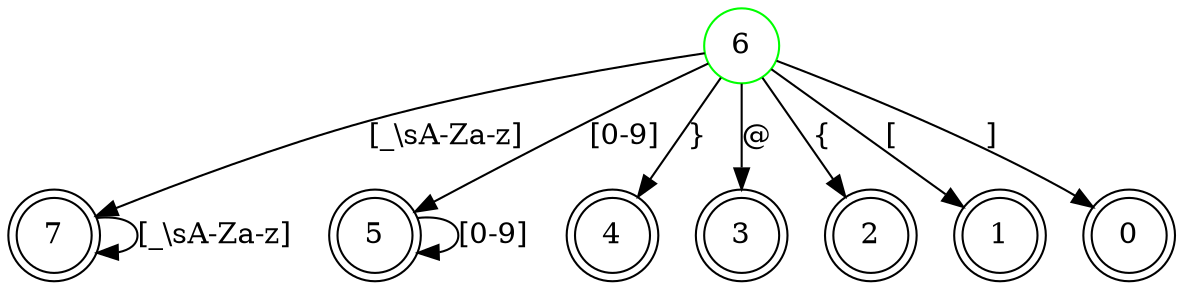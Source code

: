 digraph DFA {
  7 [shape=doublecircle];
  6 [shape=circle color=green];
  5 [shape=doublecircle];
  4 [shape=doublecircle];
  3 [shape=doublecircle];
  2 [shape=doublecircle];
  1 [shape=doublecircle];
  0 [shape=doublecircle];

  7 -> 7 [label="[_\\sA-Za-z]"];
  6 -> 0 [label="\]"];
  6 -> 1 [label="\["];
  6 -> 2 [label="{"];
  6 -> 3 [label="@"];
  6 -> 4 [label="}"];
  6 -> 5 [label="[0-9]"];
  6 -> 7 [label="[_\\sA-Za-z]"];
  5 -> 5 [label="[0-9]"];
}

